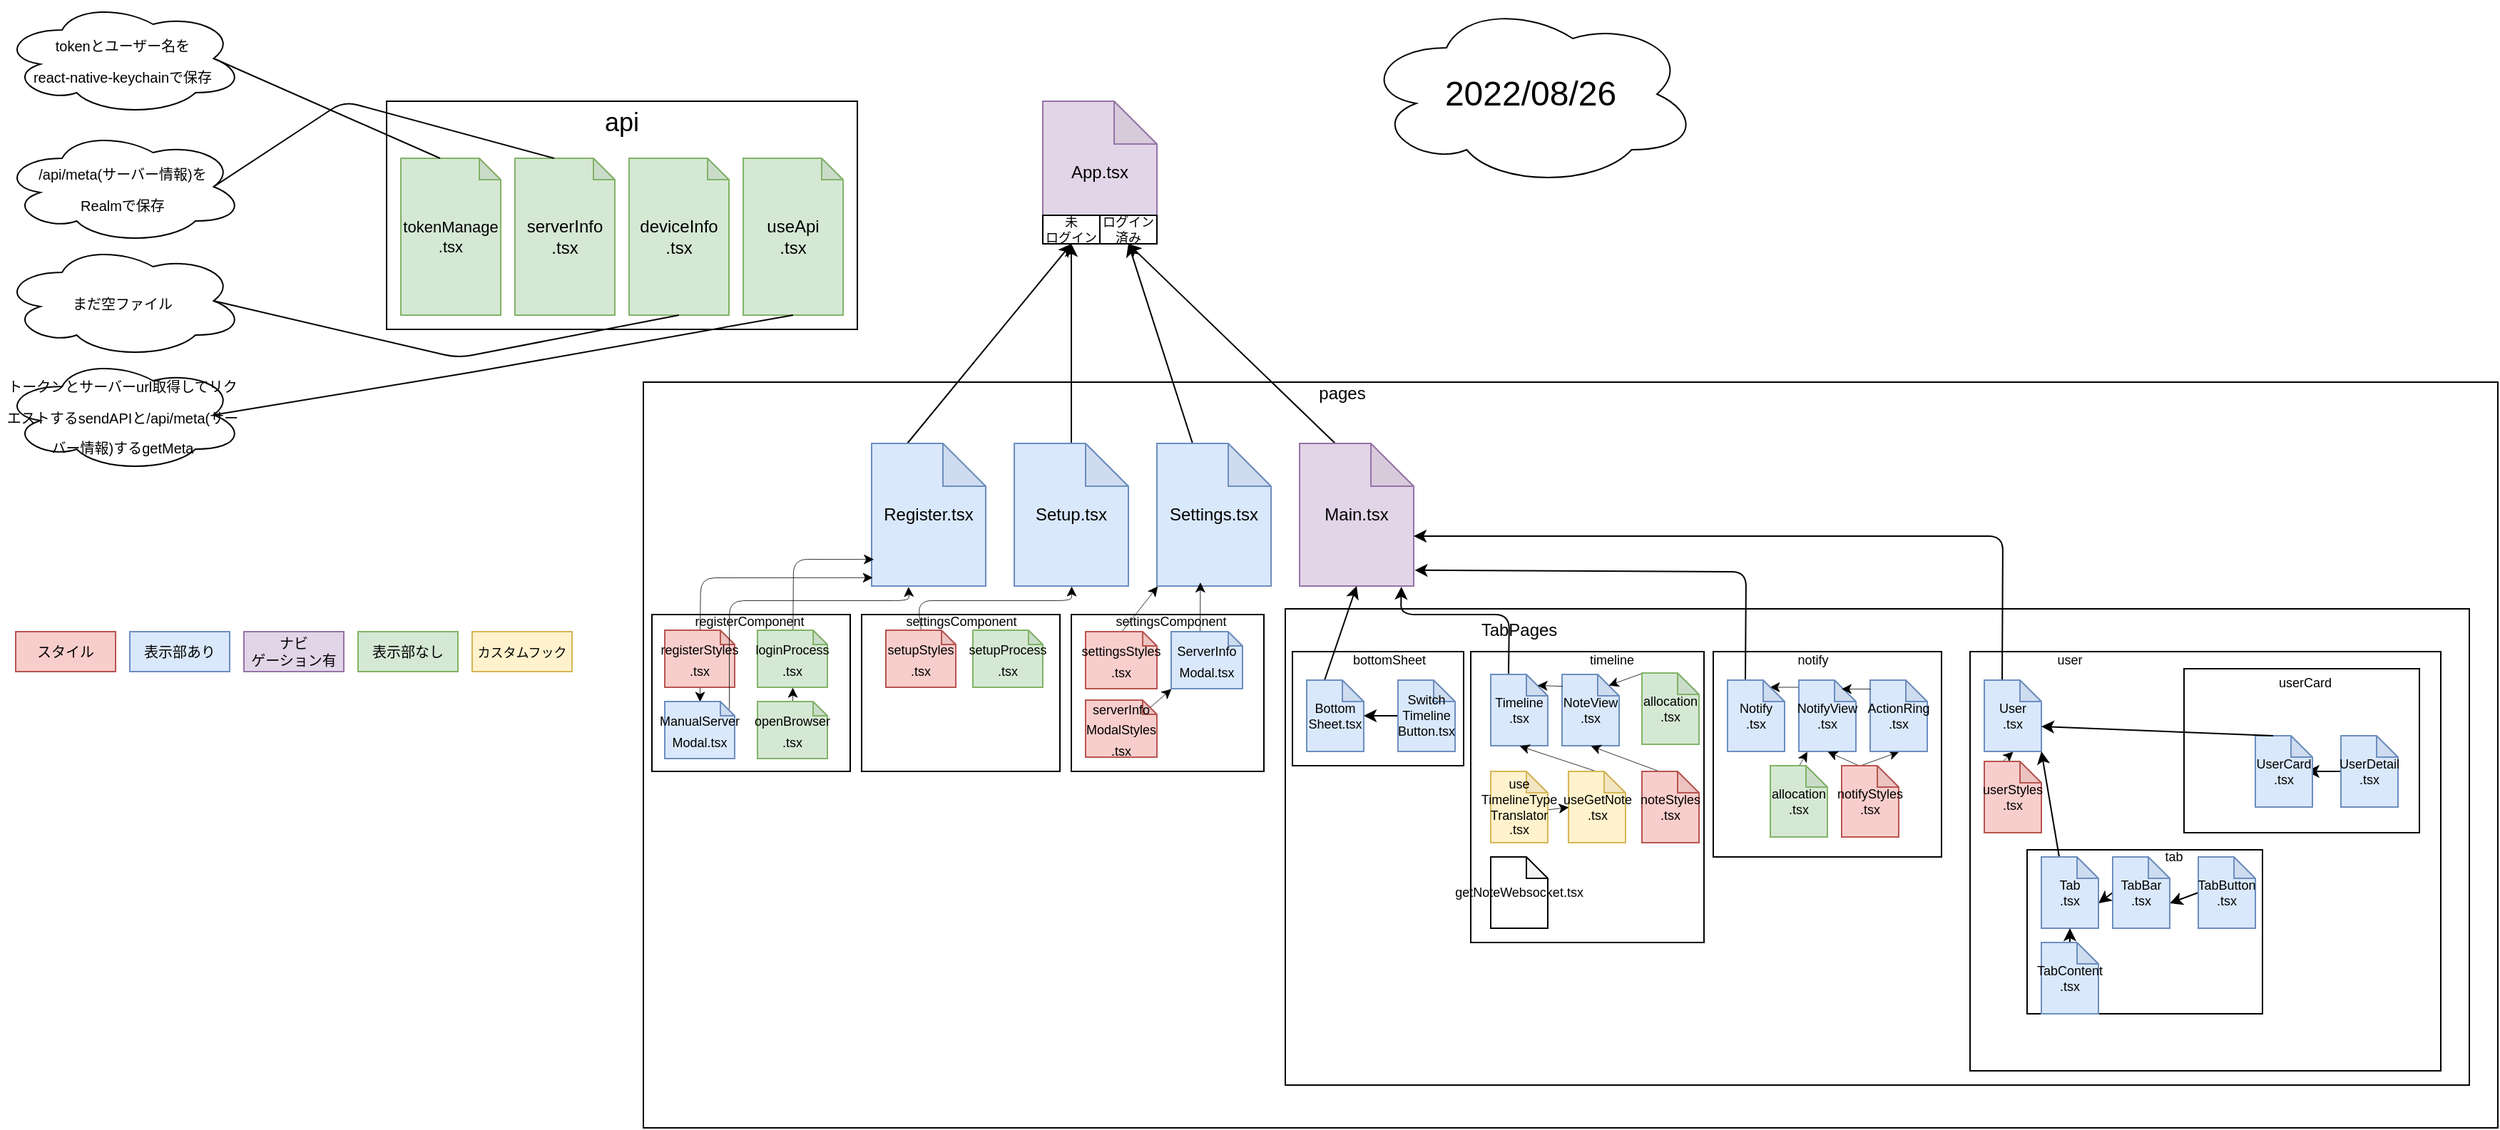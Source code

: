 <mxfile>
    <diagram id="KpKeE3IpWthlAcHVAXRT" name="ページ1">
        <mxGraphModel dx="1857" dy="491" grid="1" gridSize="10" guides="1" tooltips="1" connect="1" arrows="1" fold="1" page="1" pageScale="1" pageWidth="827" pageHeight="1169" math="0" shadow="0">
            <root>
                <mxCell id="0"/>
                <mxCell id="1" parent="0"/>
                <mxCell id="8" value="" style="rounded=0;whiteSpace=wrap;html=1;" parent="1" vertex="1">
                    <mxGeometry x="-200" y="337" width="1300" height="523" as="geometry"/>
                </mxCell>
                <mxCell id="5" value="App.tsx" style="shape=note;whiteSpace=wrap;html=1;backgroundOutline=1;darkOpacity=0.05;fillColor=#e1d5e7;strokeColor=#9673a6;" parent="1" vertex="1">
                    <mxGeometry x="80" y="140" width="80" height="100" as="geometry"/>
                </mxCell>
                <mxCell id="6" value="" style="rounded=0;whiteSpace=wrap;html=1;" parent="1" vertex="1">
                    <mxGeometry x="250" y="496" width="830" height="334" as="geometry"/>
                </mxCell>
                <mxCell id="7" value="TabPages" style="text;html=1;strokeColor=none;fillColor=none;align=center;verticalAlign=middle;whiteSpace=wrap;rounded=0;" parent="1" vertex="1">
                    <mxGeometry x="384" y="496" width="60" height="30" as="geometry"/>
                </mxCell>
                <mxCell id="9" value="pages" style="text;html=1;strokeColor=none;fillColor=none;align=center;verticalAlign=middle;whiteSpace=wrap;rounded=0;" parent="1" vertex="1">
                    <mxGeometry x="260" y="330" width="60" height="30" as="geometry"/>
                </mxCell>
                <mxCell id="19" style="edgeStyle=none;html=1;exitX=0;exitY=0;exitDx=25;exitDy=0;exitPerimeter=0;entryX=0.5;entryY=1;entryDx=0;entryDy=0;fontSize=12;" parent="1" source="10" target="71" edge="1">
                    <mxGeometry relative="1" as="geometry"/>
                </mxCell>
                <mxCell id="10" value="Settings.tsx" style="shape=note;whiteSpace=wrap;html=1;backgroundOutline=1;darkOpacity=0.05;fillColor=#dae8fc;strokeColor=#6c8ebf;" parent="1" vertex="1">
                    <mxGeometry x="160" y="380" width="80" height="100" as="geometry"/>
                </mxCell>
                <mxCell id="11" value="" style="rounded=0;whiteSpace=wrap;html=1;" parent="1" vertex="1">
                    <mxGeometry x="100" y="500" width="135" height="110" as="geometry"/>
                </mxCell>
                <mxCell id="14" style="edgeStyle=none;html=1;exitX=0;exitY=0;exitDx=20;exitDy=0;exitPerimeter=0;entryX=0.378;entryY=0.972;entryDx=0;entryDy=0;entryPerimeter=0;fontSize=9;strokeWidth=0.4;" parent="1" source="12" target="10" edge="1">
                    <mxGeometry relative="1" as="geometry">
                        <Array as="points"/>
                    </mxGeometry>
                </mxCell>
                <mxCell id="12" value="&lt;font style=&quot;font-size: 9px&quot;&gt;ServerInfo&lt;br&gt;Modal.tsx&lt;/font&gt;" style="shape=note;whiteSpace=wrap;html=1;backgroundOutline=1;darkOpacity=0.05;size=10;fillColor=#dae8fc;strokeColor=#6c8ebf;" parent="1" vertex="1">
                    <mxGeometry x="170" y="512" width="50" height="40" as="geometry"/>
                </mxCell>
                <mxCell id="13" value="&lt;font style=&quot;font-size: 9px&quot;&gt;settingsComponent&lt;/font&gt;" style="text;html=1;strokeColor=none;fillColor=none;align=center;verticalAlign=middle;whiteSpace=wrap;rounded=0;" parent="1" vertex="1">
                    <mxGeometry x="140" y="488" width="60" height="32" as="geometry"/>
                </mxCell>
                <mxCell id="20" style="edgeStyle=none;html=1;exitX=0;exitY=0;exitDx=25;exitDy=0;exitPerimeter=0;entryX=0.5;entryY=1;entryDx=0;entryDy=0;fontSize=12;" parent="1" source="18" target="71" edge="1">
                    <mxGeometry relative="1" as="geometry"/>
                </mxCell>
                <mxCell id="18" value="&lt;font style=&quot;font-size: 12px&quot;&gt;Main.tsx&lt;/font&gt;" style="shape=note;whiteSpace=wrap;html=1;backgroundOutline=1;darkOpacity=0.05;fontSize=9;fillColor=#e1d5e7;strokeColor=#9673a6;" parent="1" vertex="1">
                    <mxGeometry x="260" y="380" width="80" height="100" as="geometry"/>
                </mxCell>
                <mxCell id="21" value="" style="rounded=0;whiteSpace=wrap;html=1;fontSize=12;" parent="1" vertex="1">
                    <mxGeometry x="255" y="526" width="120" height="80" as="geometry"/>
                </mxCell>
                <mxCell id="22" value="&lt;font style=&quot;font-size: 9px&quot;&gt;bottomSheet&lt;/font&gt;" style="text;html=1;strokeColor=none;fillColor=none;align=center;verticalAlign=middle;whiteSpace=wrap;rounded=0;fontSize=12;" parent="1" vertex="1">
                    <mxGeometry x="293" y="516" width="60" height="30" as="geometry"/>
                </mxCell>
                <mxCell id="142" style="edgeStyle=none;html=1;exitX=0;exitY=0;exitDx=12.5;exitDy=0;exitPerimeter=0;entryX=0.5;entryY=1;entryDx=0;entryDy=0;entryPerimeter=0;strokeWidth=1;" parent="1" source="23" target="18" edge="1">
                    <mxGeometry relative="1" as="geometry"/>
                </mxCell>
                <mxCell id="23" value="Bottom&lt;br&gt;Sheet.tsx" style="shape=note;whiteSpace=wrap;html=1;backgroundOutline=1;darkOpacity=0.05;fontSize=9;size=15;fillColor=#dae8fc;strokeColor=#6c8ebf;" parent="1" vertex="1">
                    <mxGeometry x="265" y="546" width="40" height="50" as="geometry"/>
                </mxCell>
                <mxCell id="27" style="edgeStyle=none;html=1;exitX=0;exitY=0.5;exitDx=0;exitDy=0;exitPerimeter=0;entryX=1;entryY=0.5;entryDx=0;entryDy=0;entryPerimeter=0;fontSize=9;" parent="1" source="25" target="23" edge="1">
                    <mxGeometry relative="1" as="geometry"/>
                </mxCell>
                <mxCell id="25" value="Switch&lt;br&gt;Timeline&lt;br&gt;Button.tsx" style="shape=note;whiteSpace=wrap;html=1;backgroundOutline=1;darkOpacity=0.05;fontSize=9;size=15;fillColor=#dae8fc;strokeColor=#6c8ebf;" parent="1" vertex="1">
                    <mxGeometry x="329" y="546" width="40" height="50" as="geometry"/>
                </mxCell>
                <mxCell id="29" value="" style="rounded=0;whiteSpace=wrap;html=1;fontSize=9;" parent="1" vertex="1">
                    <mxGeometry x="380" y="526" width="163.5" height="204" as="geometry"/>
                </mxCell>
                <mxCell id="32" style="edgeStyle=none;html=1;exitX=0;exitY=0;exitDx=12.5;exitDy=0;exitPerimeter=0;entryX=0.892;entryY=1.005;entryDx=0;entryDy=0;entryPerimeter=0;fontSize=9;" parent="1" source="30" target="18" edge="1">
                    <mxGeometry relative="1" as="geometry">
                        <Array as="points">
                            <mxPoint x="407" y="500"/>
                            <mxPoint x="331" y="500"/>
                        </Array>
                    </mxGeometry>
                </mxCell>
                <mxCell id="30" value="Timeline&lt;br&gt;.tsx" style="shape=note;whiteSpace=wrap;html=1;backgroundOutline=1;darkOpacity=0.05;fontSize=9;size=15;fillColor=#dae8fc;strokeColor=#6c8ebf;" parent="1" vertex="1">
                    <mxGeometry x="394" y="542" width="40" height="50" as="geometry"/>
                </mxCell>
                <mxCell id="31" value="timeline" style="text;html=1;strokeColor=none;fillColor=none;align=center;verticalAlign=middle;whiteSpace=wrap;rounded=0;fontSize=9;" parent="1" vertex="1">
                    <mxGeometry x="448.5" y="522" width="60" height="20" as="geometry"/>
                </mxCell>
                <mxCell id="34" value="" style="rounded=0;whiteSpace=wrap;html=1;fontSize=9;" parent="1" vertex="1">
                    <mxGeometry x="550" y="526" width="160" height="144" as="geometry"/>
                </mxCell>
                <mxCell id="35" value="notify" style="text;html=1;strokeColor=none;fillColor=none;align=center;verticalAlign=middle;whiteSpace=wrap;rounded=0;fontSize=9;" parent="1" vertex="1">
                    <mxGeometry x="590" y="522" width="60" height="20" as="geometry"/>
                </mxCell>
                <mxCell id="44" style="edgeStyle=none;html=1;exitX=-0.007;exitY=0.095;exitDx=0;exitDy=0;exitPerimeter=0;entryX=0.735;entryY=0.095;entryDx=0;entryDy=0;entryPerimeter=0;fontSize=9;strokeWidth=0.4;" parent="1" source="37" target="39" edge="1">
                    <mxGeometry relative="1" as="geometry">
                        <Array as="points"/>
                    </mxGeometry>
                </mxCell>
                <mxCell id="37" value="NotifyView&lt;br&gt;.tsx" style="shape=note;whiteSpace=wrap;html=1;backgroundOutline=1;darkOpacity=0.05;fontSize=9;size=15;fillColor=#dae8fc;strokeColor=#6c8ebf;" parent="1" vertex="1">
                    <mxGeometry x="610" y="546" width="40" height="50" as="geometry"/>
                </mxCell>
                <mxCell id="52" style="edgeStyle=none;curved=1;html=1;exitX=0;exitY=0;exitDx=12.5;exitDy=0;exitPerimeter=0;entryX=0.5;entryY=1;entryDx=0;entryDy=0;entryPerimeter=0;fontSize=24;strokeWidth=0.4;" parent="1" source="38" target="37" edge="1">
                    <mxGeometry relative="1" as="geometry"/>
                </mxCell>
                <mxCell id="53" style="edgeStyle=none;curved=1;html=1;exitX=0;exitY=0;exitDx=12.5;exitDy=0;exitPerimeter=0;entryX=0.5;entryY=1;entryDx=0;entryDy=0;entryPerimeter=0;fontSize=24;strokeWidth=0.4;" parent="1" source="38" target="41" edge="1">
                    <mxGeometry relative="1" as="geometry"/>
                </mxCell>
                <mxCell id="38" value="notifyStyles&lt;br&gt;.tsx" style="shape=note;whiteSpace=wrap;html=1;backgroundOutline=1;darkOpacity=0.05;fontSize=9;size=15;fillColor=#f8cecc;strokeColor=#b85450;" parent="1" vertex="1">
                    <mxGeometry x="640" y="606" width="40" height="50" as="geometry"/>
                </mxCell>
                <mxCell id="42" style="edgeStyle=none;html=1;exitX=0;exitY=0;exitDx=12.5;exitDy=0;exitPerimeter=0;entryX=1.009;entryY=0.889;entryDx=0;entryDy=0;entryPerimeter=0;fontSize=9;" parent="1" source="39" target="18" edge="1">
                    <mxGeometry relative="1" as="geometry">
                        <Array as="points">
                            <mxPoint x="573" y="470"/>
                        </Array>
                    </mxGeometry>
                </mxCell>
                <mxCell id="39" value="Notify&lt;br&gt;.tsx" style="shape=note;whiteSpace=wrap;html=1;backgroundOutline=1;darkOpacity=0.05;fontSize=9;size=15;fillColor=#dae8fc;strokeColor=#6c8ebf;" parent="1" vertex="1">
                    <mxGeometry x="560" y="546" width="40" height="50" as="geometry"/>
                </mxCell>
                <mxCell id="56" style="edgeStyle=none;curved=1;html=1;exitX=0.5;exitY=0;exitDx=0;exitDy=0;exitPerimeter=0;fontSize=24;strokeWidth=0.4;" parent="1" source="40" target="37" edge="1">
                    <mxGeometry relative="1" as="geometry"/>
                </mxCell>
                <mxCell id="40" value="allocation&lt;br&gt;.tsx" style="shape=note;whiteSpace=wrap;html=1;backgroundOutline=1;darkOpacity=0.05;fontSize=9;size=15;fillColor=#d5e8d4;strokeColor=#82b366;" parent="1" vertex="1">
                    <mxGeometry x="590" y="606" width="40" height="50" as="geometry"/>
                </mxCell>
                <mxCell id="41" value="ActionRing&lt;br&gt;.tsx" style="shape=note;whiteSpace=wrap;html=1;backgroundOutline=1;darkOpacity=0.05;fontSize=9;size=15;fillColor=#dae8fc;strokeColor=#6c8ebf;" parent="1" vertex="1">
                    <mxGeometry x="660" y="546" width="40" height="50" as="geometry"/>
                </mxCell>
                <mxCell id="47" value="&lt;span style=&quot;font-size: 24px&quot;&gt;2022/08/26&lt;br&gt;&lt;/span&gt;" style="ellipse;shape=cloud;whiteSpace=wrap;html=1;fontSize=9;" parent="1" vertex="1">
                    <mxGeometry x="304" y="70" width="236" height="130" as="geometry"/>
                </mxCell>
                <mxCell id="50" style="edgeStyle=none;html=1;exitX=-0.007;exitY=0.095;exitDx=0;exitDy=0;exitPerimeter=0;entryX=0.735;entryY=0.095;entryDx=0;entryDy=0;entryPerimeter=0;fontSize=9;strokeWidth=0.4;" parent="1" edge="1">
                    <mxGeometry relative="1" as="geometry">
                        <mxPoint x="660.0" y="552" as="sourcePoint"/>
                        <mxPoint x="639.68" y="552" as="targetPoint"/>
                        <Array as="points"/>
                    </mxGeometry>
                </mxCell>
                <mxCell id="57" value="" style="rounded=0;whiteSpace=wrap;html=1;fontSize=24;" parent="1" vertex="1">
                    <mxGeometry x="-380" y="140" width="330" height="160" as="geometry"/>
                </mxCell>
                <mxCell id="59" value="&lt;font style=&quot;font-size: 18px&quot;&gt;api&lt;/font&gt;" style="text;html=1;strokeColor=none;fillColor=none;align=center;verticalAlign=middle;whiteSpace=wrap;rounded=0;" parent="1" vertex="1">
                    <mxGeometry x="-245" y="140" width="60" height="30" as="geometry"/>
                </mxCell>
                <mxCell id="60" value="&lt;font style=&quot;font-size: 11px&quot;&gt;tokenManage&lt;br&gt;.tsx&lt;/font&gt;" style="shape=note;whiteSpace=wrap;html=1;backgroundOutline=1;darkOpacity=0.05;fontSize=9;size=15;fillColor=#d5e8d4;strokeColor=#82b366;" parent="1" vertex="1">
                    <mxGeometry x="-370" y="180" width="70" height="110" as="geometry"/>
                </mxCell>
                <mxCell id="61" value="&lt;font style=&quot;font-size: 12px&quot;&gt;serverInfo&lt;br&gt;.tsx&lt;/font&gt;" style="shape=note;whiteSpace=wrap;html=1;backgroundOutline=1;darkOpacity=0.05;fontSize=9;size=15;fillColor=#d5e8d4;strokeColor=#82b366;" parent="1" vertex="1">
                    <mxGeometry x="-290" y="180" width="70" height="110" as="geometry"/>
                </mxCell>
                <mxCell id="62" value="&lt;font style=&quot;font-size: 12px&quot;&gt;deviceInfo&lt;br&gt;.tsx&lt;/font&gt;" style="shape=note;whiteSpace=wrap;html=1;backgroundOutline=1;darkOpacity=0.05;fontSize=9;size=15;fillColor=#d5e8d4;strokeColor=#82b366;" parent="1" vertex="1">
                    <mxGeometry x="-210" y="180" width="70" height="110" as="geometry"/>
                </mxCell>
                <mxCell id="63" value="&lt;font style=&quot;font-size: 12px&quot;&gt;useApi&lt;br&gt;.tsx&lt;/font&gt;" style="shape=note;whiteSpace=wrap;html=1;backgroundOutline=1;darkOpacity=0.05;fontSize=9;size=15;fillColor=#d5e8d4;strokeColor=#82b366;" parent="1" vertex="1">
                    <mxGeometry x="-130" y="180" width="70" height="110" as="geometry"/>
                </mxCell>
                <mxCell id="73" style="edgeStyle=none;curved=1;html=1;exitX=0;exitY=0;exitDx=25;exitDy=0;exitPerimeter=0;entryX=0.5;entryY=1;entryDx=0;entryDy=0;fontSize=9;strokeWidth=1;" parent="1" source="65" target="72" edge="1">
                    <mxGeometry relative="1" as="geometry"/>
                </mxCell>
                <mxCell id="65" value="Register.tsx" style="shape=note;whiteSpace=wrap;html=1;backgroundOutline=1;darkOpacity=0.05;fillColor=#dae8fc;strokeColor=#6c8ebf;" parent="1" vertex="1">
                    <mxGeometry x="-40" y="380" width="80" height="100" as="geometry"/>
                </mxCell>
                <mxCell id="74" style="edgeStyle=none;curved=1;html=1;exitX=0.5;exitY=0;exitDx=0;exitDy=0;exitPerimeter=0;entryX=0.5;entryY=1;entryDx=0;entryDy=0;fontSize=9;strokeWidth=1;" parent="1" source="66" target="72" edge="1">
                    <mxGeometry relative="1" as="geometry"/>
                </mxCell>
                <mxCell id="66" value="Setup.tsx" style="shape=note;whiteSpace=wrap;html=1;backgroundOutline=1;darkOpacity=0.05;fillColor=#dae8fc;strokeColor=#6c8ebf;" parent="1" vertex="1">
                    <mxGeometry x="60" y="380" width="80" height="100" as="geometry"/>
                </mxCell>
                <mxCell id="71" value="ログイン済み" style="rounded=0;whiteSpace=wrap;html=1;fontSize=9;" parent="1" vertex="1">
                    <mxGeometry x="120" y="220" width="40" height="20" as="geometry"/>
                </mxCell>
                <mxCell id="72" value="未&lt;br&gt;ログイン" style="rounded=0;whiteSpace=wrap;html=1;fontSize=9;" parent="1" vertex="1">
                    <mxGeometry x="80" y="220" width="40" height="20" as="geometry"/>
                </mxCell>
                <mxCell id="75" value="&lt;font style=&quot;font-size: 10px&quot;&gt;tokenとユーザー名を&lt;br&gt;react-native-keychainで保存&lt;/font&gt;" style="ellipse;shape=cloud;whiteSpace=wrap;html=1;fontSize=18;" parent="1" vertex="1">
                    <mxGeometry x="-650" y="70" width="170" height="80" as="geometry"/>
                </mxCell>
                <mxCell id="76" value="&lt;font style=&quot;font-size: 10px&quot;&gt;/api/meta(サーバー情報)を&lt;br&gt;Realmで保存&lt;/font&gt;" style="ellipse;shape=cloud;whiteSpace=wrap;html=1;fontSize=18;" parent="1" vertex="1">
                    <mxGeometry x="-650" y="160" width="170" height="80" as="geometry"/>
                </mxCell>
                <mxCell id="77" value="&lt;span style=&quot;font-size: 10px&quot;&gt;まだ空ファイル&lt;/span&gt;" style="ellipse;shape=cloud;whiteSpace=wrap;html=1;fontSize=18;" parent="1" vertex="1">
                    <mxGeometry x="-650" y="240" width="170" height="80" as="geometry"/>
                </mxCell>
                <mxCell id="79" value="&lt;span style=&quot;font-size: 10px&quot;&gt;トークンとサーバーurl取得してリクエストするsendAPIと/api/meta(サーバー情報)するgetMeta&lt;/span&gt;" style="ellipse;shape=cloud;whiteSpace=wrap;html=1;fontSize=18;" parent="1" vertex="1">
                    <mxGeometry x="-650" y="320" width="170" height="80" as="geometry"/>
                </mxCell>
                <mxCell id="80" value="" style="endArrow=none;html=1;fontSize=10;strokeWidth=1;curved=1;exitX=0.875;exitY=0.5;exitDx=0;exitDy=0;exitPerimeter=0;entryX=0;entryY=0;entryDx=27.5;entryDy=0;entryPerimeter=0;" parent="1" source="75" target="60" edge="1">
                    <mxGeometry width="50" height="50" relative="1" as="geometry">
                        <mxPoint x="-390" y="110" as="sourcePoint"/>
                        <mxPoint x="-340" y="60" as="targetPoint"/>
                    </mxGeometry>
                </mxCell>
                <mxCell id="81" value="" style="endArrow=none;html=1;fontSize=10;strokeWidth=1;exitX=0.875;exitY=0.5;exitDx=0;exitDy=0;exitPerimeter=0;entryX=0;entryY=0;entryDx=27.5;entryDy=0;entryPerimeter=0;rounded=1;" parent="1" source="76" target="61" edge="1">
                    <mxGeometry width="50" height="50" relative="1" as="geometry">
                        <mxPoint x="-490" y="200" as="sourcePoint"/>
                        <mxPoint x="-331.25" y="270" as="targetPoint"/>
                        <Array as="points">
                            <mxPoint x="-410" y="140"/>
                        </Array>
                    </mxGeometry>
                </mxCell>
                <mxCell id="82" value="" style="endArrow=none;html=1;fontSize=10;strokeWidth=1;exitX=0.875;exitY=0.5;exitDx=0;exitDy=0;exitPerimeter=0;entryX=0.5;entryY=1;entryDx=0;entryDy=0;entryPerimeter=0;rounded=1;" parent="1" source="77" target="62" edge="1">
                    <mxGeometry width="50" height="50" relative="1" as="geometry">
                        <mxPoint x="-480" y="285" as="sourcePoint"/>
                        <mxPoint x="-268.75" y="320" as="targetPoint"/>
                        <Array as="points">
                            <mxPoint x="-330" y="320"/>
                        </Array>
                    </mxGeometry>
                </mxCell>
                <mxCell id="83" value="" style="endArrow=none;html=1;fontSize=10;strokeWidth=1;exitX=0.875;exitY=0.5;exitDx=0;exitDy=0;exitPerimeter=0;entryX=0.5;entryY=1;entryDx=0;entryDy=0;entryPerimeter=0;rounded=1;" parent="1" source="79" target="63" edge="1">
                    <mxGeometry width="50" height="50" relative="1" as="geometry">
                        <mxPoint x="-491.25" y="290" as="sourcePoint"/>
                        <mxPoint x="-165" y="300" as="targetPoint"/>
                        <Array as="points">
                            <mxPoint x="-320" y="330"/>
                        </Array>
                    </mxGeometry>
                </mxCell>
                <mxCell id="84" value="スタイル" style="rounded=0;whiteSpace=wrap;html=1;fontSize=10;fillColor=#f8cecc;strokeColor=#b85450;" parent="1" vertex="1">
                    <mxGeometry x="-640" y="512" width="70" height="28" as="geometry"/>
                </mxCell>
                <mxCell id="85" value="表示部あり" style="rounded=0;whiteSpace=wrap;html=1;fontSize=10;fillColor=#dae8fc;strokeColor=#6c8ebf;" parent="1" vertex="1">
                    <mxGeometry x="-560" y="512" width="70" height="28" as="geometry"/>
                </mxCell>
                <mxCell id="86" value="ナビ&lt;br&gt;ゲーション有" style="rounded=0;whiteSpace=wrap;html=1;fontSize=10;fillColor=#e1d5e7;strokeColor=#9673a6;" parent="1" vertex="1">
                    <mxGeometry x="-480" y="512" width="70" height="28" as="geometry"/>
                </mxCell>
                <mxCell id="87" value="表示部なし" style="rounded=0;whiteSpace=wrap;html=1;fontSize=10;fillColor=#d5e8d4;strokeColor=#82b366;" parent="1" vertex="1">
                    <mxGeometry x="-400" y="512" width="70" height="28" as="geometry"/>
                </mxCell>
                <mxCell id="88" value="NoteView&lt;br&gt;.tsx" style="shape=note;whiteSpace=wrap;html=1;backgroundOutline=1;darkOpacity=0.05;fontSize=9;size=15;fillColor=#dae8fc;strokeColor=#6c8ebf;" parent="1" vertex="1">
                    <mxGeometry x="444" y="542" width="40" height="50" as="geometry"/>
                </mxCell>
                <mxCell id="89" style="edgeStyle=none;html=1;entryX=0;entryY=0;entryDx=32.5;entryDy=7.5;entryPerimeter=0;fontSize=9;strokeWidth=0.4;exitX=0.008;exitY=0.162;exitDx=0;exitDy=0;exitPerimeter=0;" parent="1" source="88" target="30" edge="1">
                    <mxGeometry relative="1" as="geometry">
                        <Array as="points"/>
                        <mxPoint x="470" y="554" as="sourcePoint"/>
                        <mxPoint x="599.4" y="560.75" as="targetPoint"/>
                    </mxGeometry>
                </mxCell>
                <mxCell id="95" value="" style="rounded=0;whiteSpace=wrap;html=1;" parent="1" vertex="1">
                    <mxGeometry x="-194" y="500" width="139" height="110" as="geometry"/>
                </mxCell>
                <mxCell id="99" style="edgeStyle=none;html=1;exitX=0.5;exitY=0.5;exitDx=0;exitDy=0;exitPerimeter=0;strokeWidth=0.4;entryX=0.017;entryY=0.811;entryDx=0;entryDy=0;entryPerimeter=0;" parent="1" source="94" target="65" edge="1">
                    <mxGeometry relative="1" as="geometry">
                        <Array as="points">
                            <mxPoint x="-95" y="461"/>
                        </Array>
                    </mxGeometry>
                </mxCell>
                <mxCell id="94" value="&lt;font style=&quot;font-size: 9px&quot;&gt;loginProcess&lt;br&gt;.tsx&lt;/font&gt;" style="shape=note;whiteSpace=wrap;html=1;backgroundOutline=1;darkOpacity=0.05;size=10;fillColor=#d5e8d4;strokeColor=#82b366;" parent="1" vertex="1">
                    <mxGeometry x="-120" y="511" width="49" height="40" as="geometry"/>
                </mxCell>
                <mxCell id="96" value="&lt;font style=&quot;font-size: 9px&quot;&gt;registerComponent&lt;/font&gt;" style="text;html=1;strokeColor=none;fillColor=none;align=center;verticalAlign=middle;whiteSpace=wrap;rounded=0;" parent="1" vertex="1">
                    <mxGeometry x="-155" y="488" width="59" height="32" as="geometry"/>
                </mxCell>
                <mxCell id="98" style="edgeStyle=none;html=1;exitX=0.5;exitY=0;exitDx=0;exitDy=0;exitPerimeter=0;strokeWidth=0.4;" parent="1" source="97" target="94" edge="1">
                    <mxGeometry relative="1" as="geometry"/>
                </mxCell>
                <mxCell id="97" value="&lt;font style=&quot;font-size: 9px&quot;&gt;openBrowser&lt;br&gt;.tsx&lt;/font&gt;" style="shape=note;whiteSpace=wrap;html=1;backgroundOutline=1;darkOpacity=0.05;size=10;fillColor=#d5e8d4;strokeColor=#82b366;" parent="1" vertex="1">
                    <mxGeometry x="-120" y="561" width="49" height="40" as="geometry"/>
                </mxCell>
                <mxCell id="101" style="edgeStyle=none;html=1;exitX=0.5;exitY=0;exitDx=0;exitDy=0;exitPerimeter=0;entryX=0.008;entryY=0.939;entryDx=0;entryDy=0;entryPerimeter=0;strokeWidth=0.4;" parent="1" source="100" target="65" edge="1">
                    <mxGeometry relative="1" as="geometry">
                        <Array as="points">
                            <mxPoint x="-160" y="474"/>
                        </Array>
                    </mxGeometry>
                </mxCell>
                <mxCell id="104" style="edgeStyle=none;html=1;exitX=0.5;exitY=1;exitDx=0;exitDy=0;exitPerimeter=0;entryX=0.5;entryY=0;entryDx=0;entryDy=0;entryPerimeter=0;strokeWidth=0.4;" parent="1" source="100" target="102" edge="1">
                    <mxGeometry relative="1" as="geometry"/>
                </mxCell>
                <mxCell id="100" value="&lt;font style=&quot;font-size: 9px&quot;&gt;registerStyles&lt;br&gt;.tsx&lt;/font&gt;" style="shape=note;whiteSpace=wrap;html=1;backgroundOutline=1;darkOpacity=0.05;size=10;fillColor=#f8cecc;strokeColor=#b85450;" parent="1" vertex="1">
                    <mxGeometry x="-185" y="511" width="49" height="40" as="geometry"/>
                </mxCell>
                <mxCell id="103" style="edgeStyle=none;html=1;exitX=0;exitY=0;exitDx=45;exitDy=5;exitPerimeter=0;entryX=0.32;entryY=1.003;entryDx=0;entryDy=0;entryPerimeter=0;strokeWidth=0.4;" parent="1" source="102" target="65" edge="1">
                    <mxGeometry relative="1" as="geometry">
                        <Array as="points">
                            <mxPoint x="-140" y="490"/>
                            <mxPoint x="-14" y="490"/>
                        </Array>
                    </mxGeometry>
                </mxCell>
                <mxCell id="102" value="&lt;font style=&quot;font-size: 9px&quot;&gt;ManualServer&lt;br&gt;Modal.tsx&lt;br&gt;&lt;/font&gt;" style="shape=note;whiteSpace=wrap;html=1;backgroundOutline=1;darkOpacity=0.05;size=10;fillColor=#dae8fc;strokeColor=#6c8ebf;" parent="1" vertex="1">
                    <mxGeometry x="-185" y="561" width="49" height="40" as="geometry"/>
                </mxCell>
                <mxCell id="106" style="edgeStyle=none;html=1;exitX=0.5;exitY=0;exitDx=0;exitDy=0;exitPerimeter=0;strokeWidth=0.4;" parent="1" source="105" target="10" edge="1">
                    <mxGeometry relative="1" as="geometry"/>
                </mxCell>
                <mxCell id="105" value="&lt;font style=&quot;font-size: 9px&quot;&gt;settingsStyles&lt;br&gt;.tsx&lt;/font&gt;" style="shape=note;whiteSpace=wrap;html=1;backgroundOutline=1;darkOpacity=0.05;size=10;fillColor=#f8cecc;strokeColor=#b85450;" parent="1" vertex="1">
                    <mxGeometry x="110" y="512" width="50" height="40" as="geometry"/>
                </mxCell>
                <mxCell id="109" style="edgeStyle=none;html=1;exitX=0;exitY=0;exitDx=45;exitDy=5;exitPerimeter=0;entryX=0;entryY=1;entryDx=0;entryDy=0;entryPerimeter=0;strokeWidth=0.4;" parent="1" source="108" target="12" edge="1">
                    <mxGeometry relative="1" as="geometry"/>
                </mxCell>
                <mxCell id="108" value="&lt;font style=&quot;font-size: 9px&quot;&gt;serverInfo&lt;br&gt;ModalStyles&lt;br&gt;.tsx&lt;/font&gt;" style="shape=note;whiteSpace=wrap;html=1;backgroundOutline=1;darkOpacity=0.05;size=10;fillColor=#f8cecc;strokeColor=#b85450;" parent="1" vertex="1">
                    <mxGeometry x="110" y="560" width="50" height="40" as="geometry"/>
                </mxCell>
                <mxCell id="115" style="edgeStyle=none;html=1;exitX=0;exitY=0;exitDx=12.5;exitDy=0;exitPerimeter=0;entryX=0.5;entryY=1;entryDx=0;entryDy=0;entryPerimeter=0;strokeWidth=0.4;" parent="1" source="114" target="88" edge="1">
                    <mxGeometry relative="1" as="geometry"/>
                </mxCell>
                <mxCell id="114" value="noteStyles&lt;br&gt;.tsx" style="shape=note;whiteSpace=wrap;html=1;backgroundOutline=1;darkOpacity=0.05;fontSize=9;size=15;fillColor=#f8cecc;strokeColor=#b85450;" parent="1" vertex="1">
                    <mxGeometry x="500" y="610" width="40" height="50" as="geometry"/>
                </mxCell>
                <mxCell id="121" style="edgeStyle=none;html=1;exitX=0.5;exitY=0;exitDx=0;exitDy=0;exitPerimeter=0;entryX=0.5;entryY=1;entryDx=0;entryDy=0;entryPerimeter=0;fontSize=9;strokeWidth=0.4;" parent="1" source="116" target="30" edge="1">
                    <mxGeometry relative="1" as="geometry"/>
                </mxCell>
                <mxCell id="116" value="useGetNote&lt;br&gt;.tsx" style="shape=note;whiteSpace=wrap;html=1;backgroundOutline=1;darkOpacity=0.05;fontSize=9;size=15;fillColor=#fff2cc;strokeColor=#d6b656;" parent="1" vertex="1">
                    <mxGeometry x="448.5" y="610" width="40" height="50" as="geometry"/>
                </mxCell>
                <mxCell id="117" value="&lt;font style=&quot;font-size: 9px&quot;&gt;カスタムフック&lt;/font&gt;" style="rounded=0;whiteSpace=wrap;html=1;fontSize=10;fillColor=#fff2cc;strokeColor=#d6b656;" parent="1" vertex="1">
                    <mxGeometry x="-320" y="512" width="70" height="28" as="geometry"/>
                </mxCell>
                <mxCell id="122" style="edgeStyle=none;html=1;exitX=1;exitY=0.533;exitDx=0;exitDy=0;exitPerimeter=0;entryX=0;entryY=0.5;entryDx=0;entryDy=0;entryPerimeter=0;fontSize=9;strokeWidth=0.4;" parent="1" source="118" target="116" edge="1">
                    <mxGeometry relative="1" as="geometry"/>
                </mxCell>
                <mxCell id="118" value="use&lt;br&gt;TimelineType&lt;br&gt;Translator&lt;br&gt;.tsx" style="shape=note;whiteSpace=wrap;html=1;backgroundOutline=1;darkOpacity=0.05;fontSize=9;size=15;fillColor=#fff2cc;strokeColor=#d6b656;" parent="1" vertex="1">
                    <mxGeometry x="394" y="610" width="40" height="50" as="geometry"/>
                </mxCell>
                <mxCell id="119" value="getNoteWebsocket.tsx" style="shape=note;whiteSpace=wrap;html=1;backgroundOutline=1;darkOpacity=0.05;fontSize=9;size=15;" parent="1" vertex="1">
                    <mxGeometry x="394" y="670" width="40" height="50" as="geometry"/>
                </mxCell>
                <mxCell id="125" style="edgeStyle=none;html=1;exitX=0;exitY=0;exitDx=0;exitDy=0;exitPerimeter=0;entryX=0;entryY=0;entryDx=32.5;entryDy=7.5;entryPerimeter=0;fontSize=9;strokeWidth=0.4;" parent="1" source="123" target="88" edge="1">
                    <mxGeometry relative="1" as="geometry"/>
                </mxCell>
                <mxCell id="123" value="allocation&lt;br&gt;.tsx" style="shape=note;whiteSpace=wrap;html=1;backgroundOutline=1;darkOpacity=0.05;fontSize=9;size=15;fillColor=#d5e8d4;strokeColor=#82b366;" parent="1" vertex="1">
                    <mxGeometry x="500" y="541" width="40" height="50" as="geometry"/>
                </mxCell>
                <mxCell id="130" value="" style="rounded=0;whiteSpace=wrap;html=1;fontSize=9;" parent="1" vertex="1">
                    <mxGeometry x="730" y="526" width="330" height="294" as="geometry"/>
                </mxCell>
                <mxCell id="129" value="user" style="text;html=1;strokeColor=none;fillColor=none;align=center;verticalAlign=middle;whiteSpace=wrap;rounded=0;fontSize=9;" parent="1" vertex="1">
                    <mxGeometry x="770" y="522" width="60" height="20" as="geometry"/>
                </mxCell>
                <mxCell id="134" style="edgeStyle=none;html=1;exitX=0;exitY=0;exitDx=12.5;exitDy=0;exitPerimeter=0;entryX=0;entryY=0;entryDx=80;entryDy=65;entryPerimeter=0;" parent="1" source="133" target="18" edge="1">
                    <mxGeometry relative="1" as="geometry">
                        <Array as="points">
                            <mxPoint x="753" y="445"/>
                        </Array>
                    </mxGeometry>
                </mxCell>
                <mxCell id="133" value="User&lt;br&gt;.tsx" style="shape=note;whiteSpace=wrap;html=1;backgroundOutline=1;darkOpacity=0.05;fontSize=9;size=15;fillColor=#dae8fc;strokeColor=#6c8ebf;" parent="1" vertex="1">
                    <mxGeometry x="740" y="546" width="40" height="50" as="geometry"/>
                </mxCell>
                <mxCell id="136" style="edgeStyle=none;html=1;exitX=0;exitY=0;exitDx=12.5;exitDy=0;exitPerimeter=0;entryX=0.5;entryY=1;entryDx=0;entryDy=0;entryPerimeter=0;strokeWidth=0.4;" parent="1" source="135" target="133" edge="1">
                    <mxGeometry relative="1" as="geometry"/>
                </mxCell>
                <mxCell id="135" value="userStyles&lt;br&gt;.tsx" style="shape=note;whiteSpace=wrap;html=1;backgroundOutline=1;darkOpacity=0.05;fontSize=9;size=15;fillColor=#f8cecc;strokeColor=#b85450;" parent="1" vertex="1">
                    <mxGeometry x="740" y="603" width="40" height="50" as="geometry"/>
                </mxCell>
                <mxCell id="137" value="" style="rounded=0;whiteSpace=wrap;html=1;" parent="1" vertex="1">
                    <mxGeometry x="-47" y="500" width="139" height="110" as="geometry"/>
                </mxCell>
                <mxCell id="138" value="&lt;font style=&quot;font-size: 9px&quot;&gt;settingsComponent&lt;/font&gt;" style="text;html=1;strokeColor=none;fillColor=none;align=center;verticalAlign=middle;whiteSpace=wrap;rounded=0;" parent="1" vertex="1">
                    <mxGeometry x="-7.5" y="488" width="60" height="32" as="geometry"/>
                </mxCell>
                <mxCell id="140" style="edgeStyle=none;html=1;exitX=0.5;exitY=0;exitDx=0;exitDy=0;exitPerimeter=0;entryX=0.5;entryY=1;entryDx=0;entryDy=0;entryPerimeter=0;strokeWidth=0.4;" parent="1" source="139" target="66" edge="1">
                    <mxGeometry relative="1" as="geometry">
                        <Array as="points">
                            <mxPoint x="-8" y="490"/>
                            <mxPoint x="100" y="490"/>
                        </Array>
                    </mxGeometry>
                </mxCell>
                <mxCell id="139" value="&lt;font style=&quot;font-size: 9px&quot;&gt;setupStyles&lt;br&gt;.tsx&lt;/font&gt;" style="shape=note;whiteSpace=wrap;html=1;backgroundOutline=1;darkOpacity=0.05;size=10;fillColor=#f8cecc;strokeColor=#b85450;" parent="1" vertex="1">
                    <mxGeometry x="-30" y="511" width="49" height="40" as="geometry"/>
                </mxCell>
                <mxCell id="143" value="&lt;font style=&quot;font-size: 9px&quot;&gt;setupProcess&lt;br&gt;.tsx&lt;/font&gt;" style="shape=note;whiteSpace=wrap;html=1;backgroundOutline=1;darkOpacity=0.05;size=10;fillColor=#d5e8d4;strokeColor=#82b366;" parent="1" vertex="1">
                    <mxGeometry x="31" y="511" width="49" height="40" as="geometry"/>
                </mxCell>
                <mxCell id="146" value="" style="rounded=0;whiteSpace=wrap;html=1;" vertex="1" parent="1">
                    <mxGeometry x="770" y="665" width="165" height="115" as="geometry"/>
                </mxCell>
                <mxCell id="148" value="tab" style="text;html=1;strokeColor=none;fillColor=none;align=center;verticalAlign=middle;whiteSpace=wrap;rounded=0;fontSize=9;" vertex="1" parent="1">
                    <mxGeometry x="842.5" y="660" width="60" height="20" as="geometry"/>
                </mxCell>
                <mxCell id="158" style="edgeStyle=none;html=1;exitX=0;exitY=0.5;exitDx=0;exitDy=0;exitPerimeter=0;entryX=0;entryY=0;entryDx=40;entryDy=32.5;entryPerimeter=0;" edge="1" parent="1" source="149" target="150">
                    <mxGeometry relative="1" as="geometry"/>
                </mxCell>
                <mxCell id="149" value="TabButton&lt;br&gt;.tsx" style="shape=note;whiteSpace=wrap;html=1;backgroundOutline=1;darkOpacity=0.05;fontSize=9;size=15;fillColor=#dae8fc;strokeColor=#6c8ebf;" vertex="1" parent="1">
                    <mxGeometry x="890" y="670" width="40" height="50" as="geometry"/>
                </mxCell>
                <mxCell id="159" style="edgeStyle=none;html=1;exitX=0;exitY=0.5;exitDx=0;exitDy=0;exitPerimeter=0;entryX=0;entryY=0;entryDx=40;entryDy=32.5;entryPerimeter=0;" edge="1" parent="1" source="150" target="152">
                    <mxGeometry relative="1" as="geometry"/>
                </mxCell>
                <mxCell id="150" value="TabBar&lt;br&gt;.tsx" style="shape=note;whiteSpace=wrap;html=1;backgroundOutline=1;darkOpacity=0.05;fontSize=9;size=15;fillColor=#dae8fc;strokeColor=#6c8ebf;" vertex="1" parent="1">
                    <mxGeometry x="830" y="670" width="40" height="50" as="geometry"/>
                </mxCell>
                <mxCell id="154" style="edgeStyle=none;html=1;exitX=0;exitY=0;exitDx=12.5;exitDy=0;exitPerimeter=0;entryX=1;entryY=1;entryDx=0;entryDy=0;entryPerimeter=0;" edge="1" parent="1" source="152" target="133">
                    <mxGeometry relative="1" as="geometry"/>
                </mxCell>
                <mxCell id="152" value="Tab&lt;br&gt;.tsx" style="shape=note;whiteSpace=wrap;html=1;backgroundOutline=1;darkOpacity=0.05;fontSize=9;size=15;fillColor=#dae8fc;strokeColor=#6c8ebf;" vertex="1" parent="1">
                    <mxGeometry x="780" y="670" width="40" height="50" as="geometry"/>
                </mxCell>
                <mxCell id="157" style="edgeStyle=none;html=1;exitX=0.5;exitY=0;exitDx=0;exitDy=0;exitPerimeter=0;" edge="1" parent="1" source="156" target="152">
                    <mxGeometry relative="1" as="geometry"/>
                </mxCell>
                <mxCell id="156" value="TabContent&lt;br&gt;.tsx" style="shape=note;whiteSpace=wrap;html=1;backgroundOutline=1;darkOpacity=0.05;fontSize=9;size=15;fillColor=#dae8fc;strokeColor=#6c8ebf;" vertex="1" parent="1">
                    <mxGeometry x="780" y="730" width="40" height="50" as="geometry"/>
                </mxCell>
                <mxCell id="160" value="" style="rounded=0;whiteSpace=wrap;html=1;" vertex="1" parent="1">
                    <mxGeometry x="880" y="538" width="165" height="115" as="geometry"/>
                </mxCell>
                <mxCell id="161" value="userCard" style="text;html=1;strokeColor=none;fillColor=none;align=center;verticalAlign=middle;whiteSpace=wrap;rounded=0;fontSize=9;" vertex="1" parent="1">
                    <mxGeometry x="935" y="538" width="60" height="20" as="geometry"/>
                </mxCell>
                <mxCell id="163" style="edgeStyle=none;html=1;exitX=0;exitY=0.5;exitDx=0;exitDy=0;exitPerimeter=0;entryX=0.896;entryY=0.499;entryDx=0;entryDy=0;entryPerimeter=0;" edge="1" parent="1" source="162" target="144">
                    <mxGeometry relative="1" as="geometry"/>
                </mxCell>
                <mxCell id="162" value="UserDetail&lt;br&gt;.tsx" style="shape=note;whiteSpace=wrap;html=1;backgroundOutline=1;darkOpacity=0.05;fontSize=9;size=15;fillColor=#dae8fc;strokeColor=#6c8ebf;" vertex="1" parent="1">
                    <mxGeometry x="990" y="585" width="40" height="50" as="geometry"/>
                </mxCell>
                <mxCell id="144" value="UserCard&lt;br&gt;.tsx" style="shape=note;whiteSpace=wrap;html=1;backgroundOutline=1;darkOpacity=0.05;fontSize=9;size=15;fillColor=#dae8fc;strokeColor=#6c8ebf;" parent="1" vertex="1">
                    <mxGeometry x="930" y="585" width="40" height="50" as="geometry"/>
                </mxCell>
                <mxCell id="145" style="edgeStyle=none;html=1;exitX=0;exitY=0;exitDx=12.5;exitDy=0;exitPerimeter=0;entryX=0;entryY=0;entryDx=40;entryDy=32.5;entryPerimeter=0;" parent="1" source="144" target="133" edge="1">
                    <mxGeometry relative="1" as="geometry"/>
                </mxCell>
            </root>
        </mxGraphModel>
    </diagram>
</mxfile>